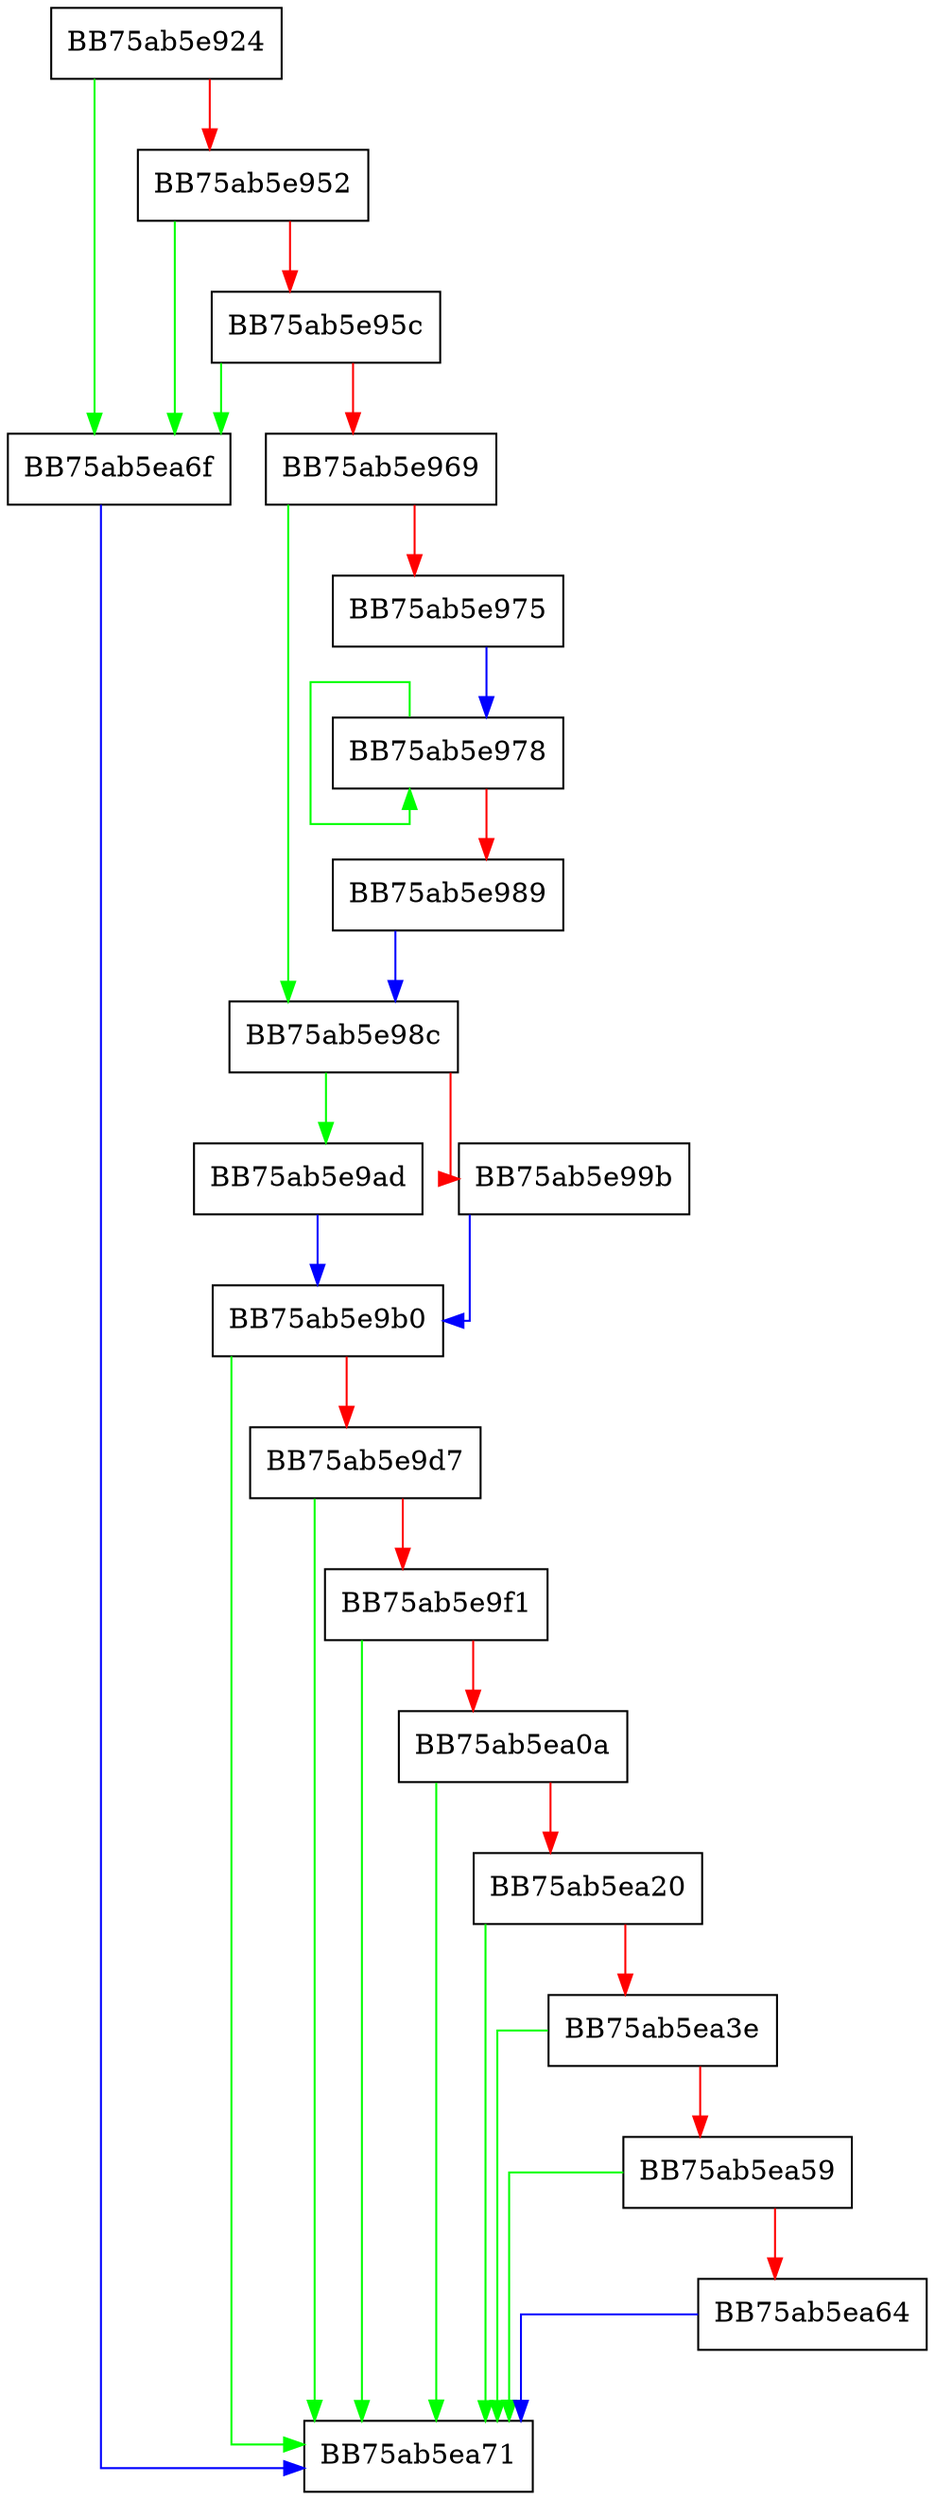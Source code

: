 digraph writeMasterJournal {
  node [shape="box"];
  graph [splines=ortho];
  BB75ab5e924 -> BB75ab5ea6f [color="green"];
  BB75ab5e924 -> BB75ab5e952 [color="red"];
  BB75ab5e952 -> BB75ab5ea6f [color="green"];
  BB75ab5e952 -> BB75ab5e95c [color="red"];
  BB75ab5e95c -> BB75ab5ea6f [color="green"];
  BB75ab5e95c -> BB75ab5e969 [color="red"];
  BB75ab5e969 -> BB75ab5e98c [color="green"];
  BB75ab5e969 -> BB75ab5e975 [color="red"];
  BB75ab5e975 -> BB75ab5e978 [color="blue"];
  BB75ab5e978 -> BB75ab5e978 [color="green"];
  BB75ab5e978 -> BB75ab5e989 [color="red"];
  BB75ab5e989 -> BB75ab5e98c [color="blue"];
  BB75ab5e98c -> BB75ab5e9ad [color="green"];
  BB75ab5e98c -> BB75ab5e99b [color="red"];
  BB75ab5e99b -> BB75ab5e9b0 [color="blue"];
  BB75ab5e9ad -> BB75ab5e9b0 [color="blue"];
  BB75ab5e9b0 -> BB75ab5ea71 [color="green"];
  BB75ab5e9b0 -> BB75ab5e9d7 [color="red"];
  BB75ab5e9d7 -> BB75ab5ea71 [color="green"];
  BB75ab5e9d7 -> BB75ab5e9f1 [color="red"];
  BB75ab5e9f1 -> BB75ab5ea71 [color="green"];
  BB75ab5e9f1 -> BB75ab5ea0a [color="red"];
  BB75ab5ea0a -> BB75ab5ea71 [color="green"];
  BB75ab5ea0a -> BB75ab5ea20 [color="red"];
  BB75ab5ea20 -> BB75ab5ea71 [color="green"];
  BB75ab5ea20 -> BB75ab5ea3e [color="red"];
  BB75ab5ea3e -> BB75ab5ea71 [color="green"];
  BB75ab5ea3e -> BB75ab5ea59 [color="red"];
  BB75ab5ea59 -> BB75ab5ea71 [color="green"];
  BB75ab5ea59 -> BB75ab5ea64 [color="red"];
  BB75ab5ea64 -> BB75ab5ea71 [color="blue"];
  BB75ab5ea6f -> BB75ab5ea71 [color="blue"];
}